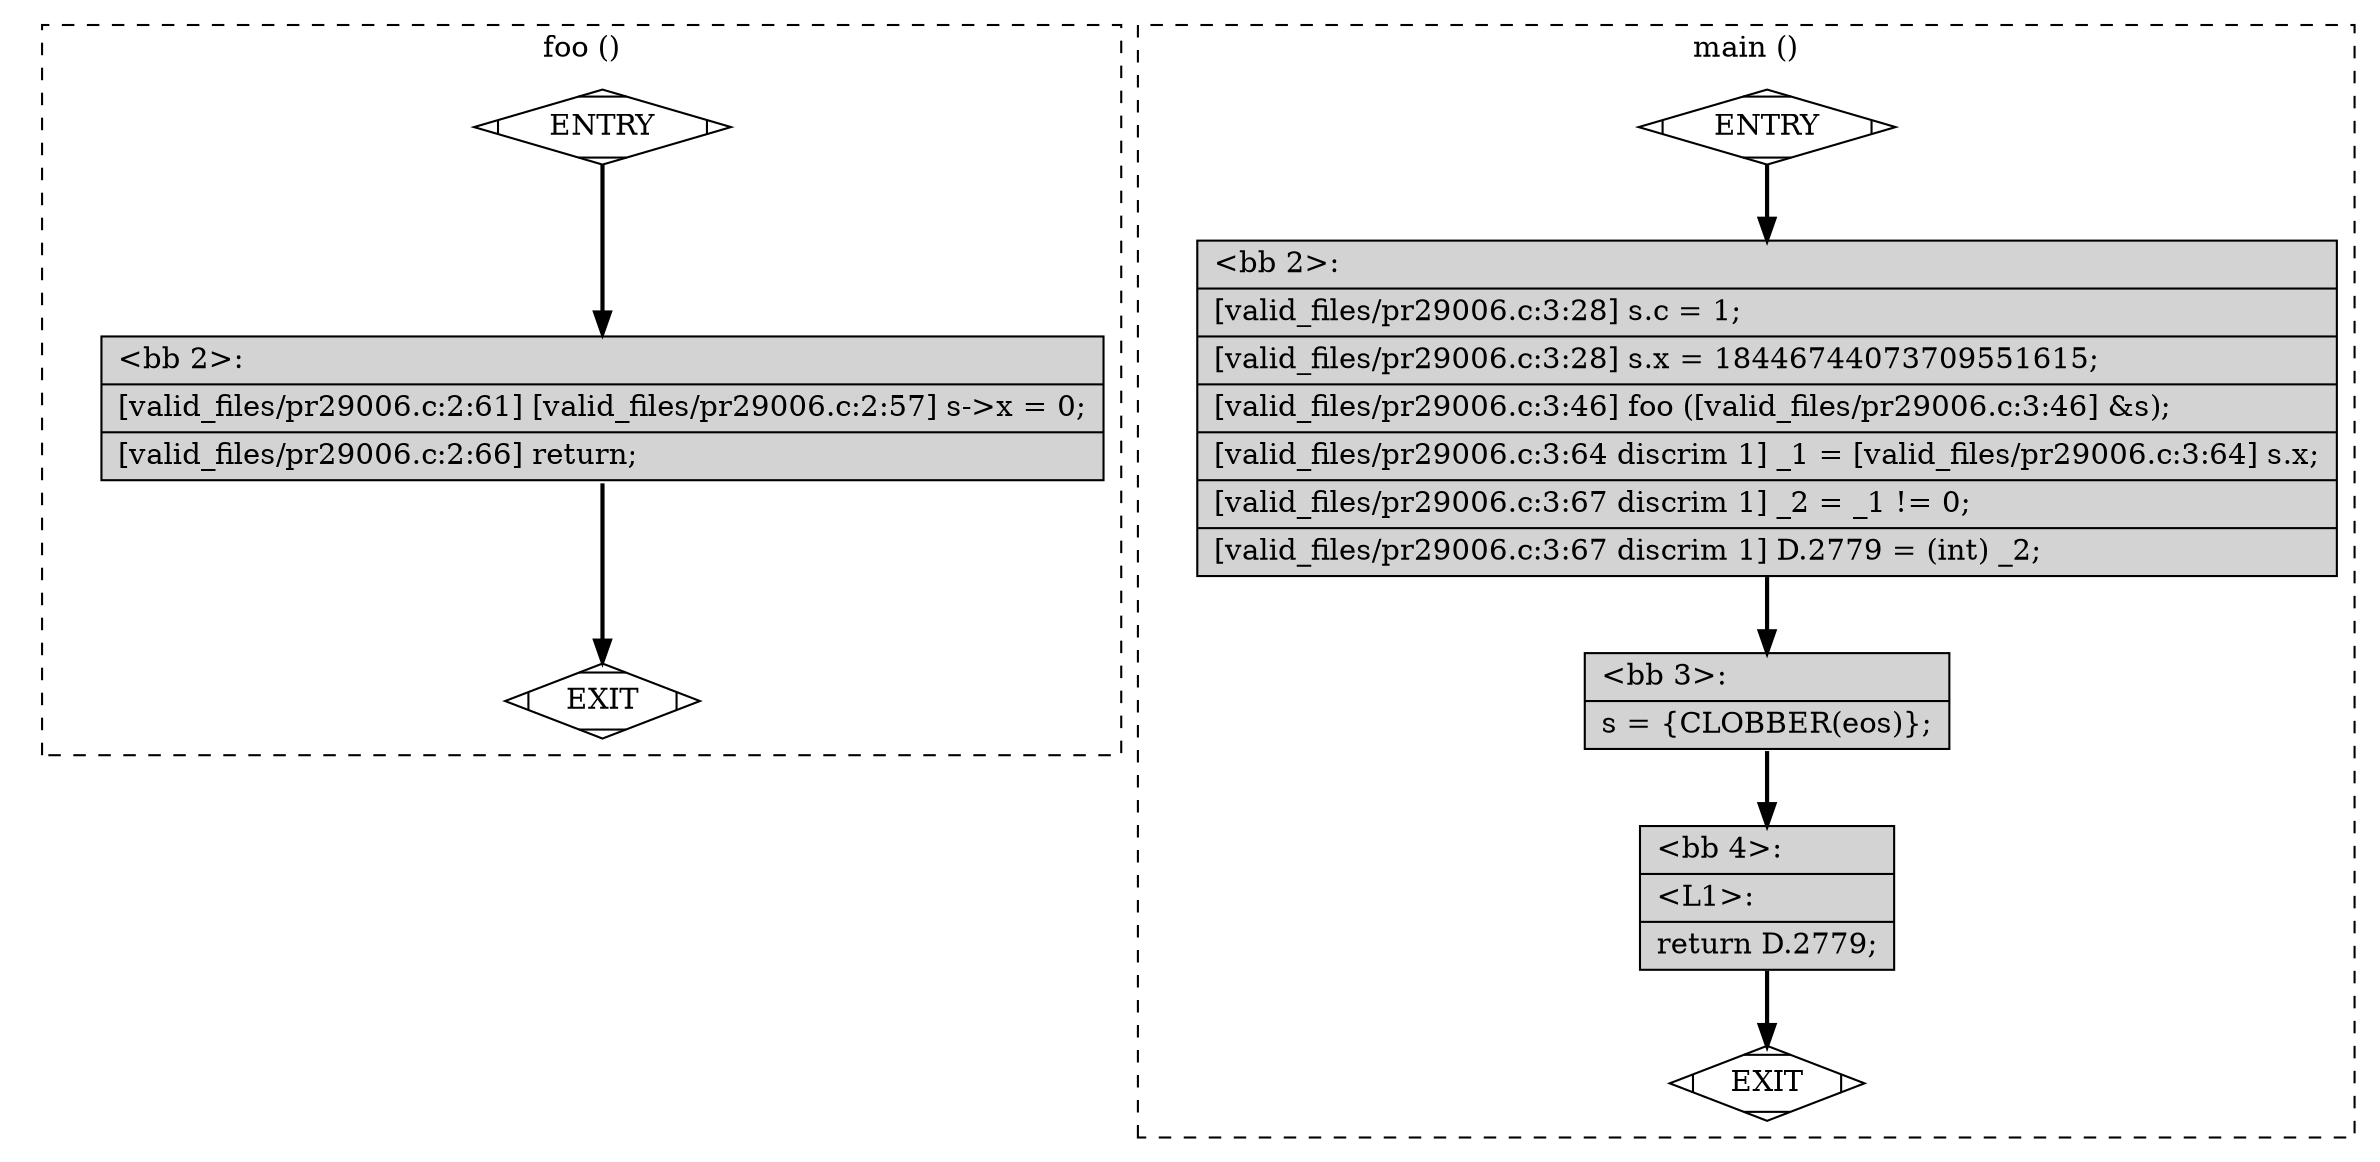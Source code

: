 digraph "a-pr29006.c.015t.cfg" {
overlap=false;
subgraph "cluster_foo" {
	style="dashed";
	color="black";
	label="foo ()";
	fn_0_basic_block_0 [shape=Mdiamond,style=filled,fillcolor=white,label="ENTRY"];

	fn_0_basic_block_1 [shape=Mdiamond,style=filled,fillcolor=white,label="EXIT"];

	fn_0_basic_block_2 [shape=record,style=filled,fillcolor=lightgrey,label="{\<bb\ 2\>:\l\
|[valid_files/pr29006.c:2:61]\ [valid_files/pr29006.c:2:57]\ s-\>x\ =\ 0;\l\
|[valid_files/pr29006.c:2:66]\ return;\l\
}"];

	fn_0_basic_block_0:s -> fn_0_basic_block_2:n [style="solid,bold",color=black,weight=100,constraint=true];
	fn_0_basic_block_2:s -> fn_0_basic_block_1:n [style="solid,bold",color=black,weight=10,constraint=true];
	fn_0_basic_block_0:s -> fn_0_basic_block_1:n [style="invis",constraint=true];
}
subgraph "cluster_main" {
	style="dashed";
	color="black";
	label="main ()";
	fn_1_basic_block_0 [shape=Mdiamond,style=filled,fillcolor=white,label="ENTRY"];

	fn_1_basic_block_1 [shape=Mdiamond,style=filled,fillcolor=white,label="EXIT"];

	fn_1_basic_block_2 [shape=record,style=filled,fillcolor=lightgrey,label="{\<bb\ 2\>:\l\
|[valid_files/pr29006.c:3:28]\ s.c\ =\ 1;\l\
|[valid_files/pr29006.c:3:28]\ s.x\ =\ 18446744073709551615;\l\
|[valid_files/pr29006.c:3:46]\ foo\ ([valid_files/pr29006.c:3:46]\ &s);\l\
|[valid_files/pr29006.c:3:64\ discrim\ 1]\ _1\ =\ [valid_files/pr29006.c:3:64]\ s.x;\l\
|[valid_files/pr29006.c:3:67\ discrim\ 1]\ _2\ =\ _1\ !=\ 0;\l\
|[valid_files/pr29006.c:3:67\ discrim\ 1]\ D.2779\ =\ (int)\ _2;\l\
}"];

	fn_1_basic_block_3 [shape=record,style=filled,fillcolor=lightgrey,label="{\<bb\ 3\>:\l\
|s\ =\ \{CLOBBER(eos)\};\l\
}"];

	fn_1_basic_block_4 [shape=record,style=filled,fillcolor=lightgrey,label="{\<bb\ 4\>:\l\
|\<L1\>:\l\
|return\ D.2779;\l\
}"];

	fn_1_basic_block_0:s -> fn_1_basic_block_2:n [style="solid,bold",color=black,weight=100,constraint=true];
	fn_1_basic_block_2:s -> fn_1_basic_block_3:n [style="solid,bold",color=black,weight=100,constraint=true];
	fn_1_basic_block_3:s -> fn_1_basic_block_4:n [style="solid,bold",color=black,weight=100,constraint=true];
	fn_1_basic_block_4:s -> fn_1_basic_block_1:n [style="solid,bold",color=black,weight=10,constraint=true];
	fn_1_basic_block_0:s -> fn_1_basic_block_1:n [style="invis",constraint=true];
}
}
